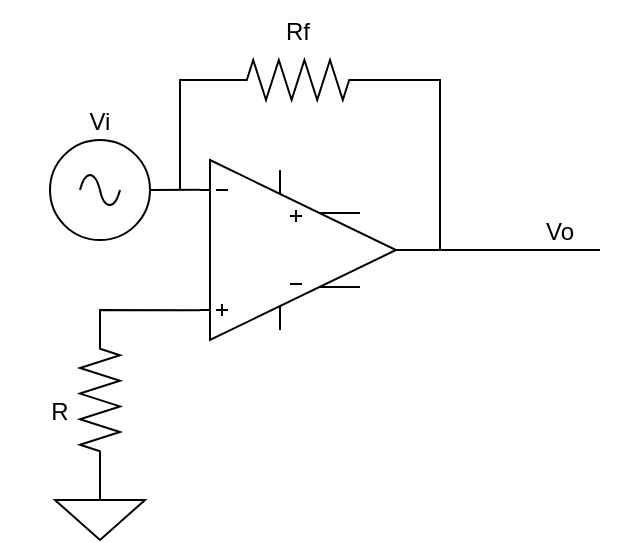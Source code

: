 <mxfile version="21.2.8" type="device">
  <diagram name="第 1 页" id="l9lkt5_mjGn__zZ7J9xY">
    <mxGraphModel dx="781" dy="544" grid="1" gridSize="10" guides="1" tooltips="1" connect="1" arrows="1" fold="1" page="1" pageScale="1" pageWidth="827" pageHeight="1169" math="0" shadow="0">
      <root>
        <mxCell id="0" />
        <mxCell id="1" parent="0" />
        <mxCell id="WoWV4C0FcebCr_B61rdA-1" value="" style="verticalLabelPosition=bottom;shadow=0;dashed=0;align=center;verticalAlign=top;shape=mxgraph.electrical.abstract.operational_amp_2;rotation=0;" vertex="1" parent="1">
          <mxGeometry x="280" y="200" width="98" height="90" as="geometry" />
        </mxCell>
        <mxCell id="WoWV4C0FcebCr_B61rdA-2" value="" style="pointerEvents=1;verticalLabelPosition=bottom;shadow=0;dashed=0;align=center;verticalAlign=top;shape=mxgraph.electrical.signal_sources.source;aspect=fixed;points=[[0.5,0,0],[1,0.5,0],[0.5,1,0],[0,0.5,0]];elSignalType=ac;" vertex="1" parent="1">
          <mxGeometry x="205" y="190" width="50" height="50" as="geometry" />
        </mxCell>
        <mxCell id="WoWV4C0FcebCr_B61rdA-3" value="" style="pointerEvents=1;verticalLabelPosition=bottom;shadow=0;dashed=0;align=center;verticalAlign=top;shape=mxgraph.electrical.resistors.resistor_2;rotation=90;" vertex="1" parent="1">
          <mxGeometry x="190" y="310" width="80" height="20" as="geometry" />
        </mxCell>
        <mxCell id="WoWV4C0FcebCr_B61rdA-4" value="" style="endArrow=none;rounded=0;exitX=1;exitY=0.5;exitDx=0;exitDy=0;exitPerimeter=0;entryX=0;entryY=0.165;entryDx=0;entryDy=0;entryPerimeter=0;" edge="1" parent="1" source="WoWV4C0FcebCr_B61rdA-2" target="WoWV4C0FcebCr_B61rdA-1">
          <mxGeometry width="50" height="50" relative="1" as="geometry">
            <mxPoint x="380" y="310" as="sourcePoint" />
            <mxPoint x="430" y="260" as="targetPoint" />
          </mxGeometry>
        </mxCell>
        <mxCell id="WoWV4C0FcebCr_B61rdA-5" value="" style="endArrow=none;rounded=0;exitX=0;exitY=0.5;exitDx=0;exitDy=0;exitPerimeter=0;entryX=0;entryY=0.835;entryDx=0;entryDy=0;entryPerimeter=0;" edge="1" parent="1" source="WoWV4C0FcebCr_B61rdA-3" target="WoWV4C0FcebCr_B61rdA-1">
          <mxGeometry width="50" height="50" relative="1" as="geometry">
            <mxPoint x="380" y="310" as="sourcePoint" />
            <mxPoint x="430" y="260" as="targetPoint" />
            <Array as="points">
              <mxPoint x="230" y="275" />
            </Array>
          </mxGeometry>
        </mxCell>
        <mxCell id="WoWV4C0FcebCr_B61rdA-6" value="" style="pointerEvents=1;verticalLabelPosition=bottom;shadow=0;dashed=0;align=center;verticalAlign=top;shape=mxgraph.electrical.signal_sources.signal_ground;" vertex="1" parent="1">
          <mxGeometry x="207.5" y="360" width="45" height="30" as="geometry" />
        </mxCell>
        <mxCell id="WoWV4C0FcebCr_B61rdA-7" value="" style="pointerEvents=1;verticalLabelPosition=bottom;shadow=0;dashed=0;align=center;verticalAlign=top;shape=mxgraph.electrical.resistors.resistor_2;rotation=-180;" vertex="1" parent="1">
          <mxGeometry x="289" y="150" width="80" height="20" as="geometry" />
        </mxCell>
        <mxCell id="WoWV4C0FcebCr_B61rdA-15" value="" style="endArrow=none;rounded=0;exitX=1;exitY=0.5;exitDx=0;exitDy=0;exitPerimeter=0;entryX=0;entryY=0.5;entryDx=0;entryDy=0;entryPerimeter=0;" edge="1" parent="1" source="WoWV4C0FcebCr_B61rdA-1" target="WoWV4C0FcebCr_B61rdA-7">
          <mxGeometry width="50" height="50" relative="1" as="geometry">
            <mxPoint x="390" y="250" as="sourcePoint" />
            <mxPoint x="440" y="200" as="targetPoint" />
            <Array as="points">
              <mxPoint x="400" y="245" />
              <mxPoint x="400" y="160" />
            </Array>
          </mxGeometry>
        </mxCell>
        <mxCell id="WoWV4C0FcebCr_B61rdA-16" value="" style="endArrow=none;rounded=0;entryX=1;entryY=0.5;entryDx=0;entryDy=0;entryPerimeter=0;" edge="1" parent="1" target="WoWV4C0FcebCr_B61rdA-7">
          <mxGeometry width="50" height="50" relative="1" as="geometry">
            <mxPoint x="270" y="215" as="sourcePoint" />
            <mxPoint x="430" y="255" as="targetPoint" />
            <Array as="points">
              <mxPoint x="270" y="160" />
            </Array>
          </mxGeometry>
        </mxCell>
        <mxCell id="WoWV4C0FcebCr_B61rdA-17" value="" style="endArrow=none;rounded=0;" edge="1" parent="1">
          <mxGeometry width="50" height="50" relative="1" as="geometry">
            <mxPoint x="400" y="245" as="sourcePoint" />
            <mxPoint x="480" y="245" as="targetPoint" />
          </mxGeometry>
        </mxCell>
        <mxCell id="WoWV4C0FcebCr_B61rdA-18" value="R" style="text;strokeColor=none;fillColor=none;align=center;verticalAlign=middle;rounded=0;" vertex="1" parent="1">
          <mxGeometry x="180" y="310" width="60" height="30" as="geometry" />
        </mxCell>
        <mxCell id="WoWV4C0FcebCr_B61rdA-19" value="Vo" style="text;strokeColor=none;fillColor=none;align=center;verticalAlign=middle;rounded=0;" vertex="1" parent="1">
          <mxGeometry x="430" y="220" width="60" height="30" as="geometry" />
        </mxCell>
        <mxCell id="WoWV4C0FcebCr_B61rdA-20" value="Vi" style="text;strokeColor=none;fillColor=none;align=center;verticalAlign=middle;rounded=0;" vertex="1" parent="1">
          <mxGeometry x="200" y="165" width="60" height="30" as="geometry" />
        </mxCell>
        <mxCell id="WoWV4C0FcebCr_B61rdA-21" value="Rf" style="text;strokeColor=none;fillColor=none;align=center;verticalAlign=middle;rounded=0;" vertex="1" parent="1">
          <mxGeometry x="299" y="120" width="60" height="30" as="geometry" />
        </mxCell>
      </root>
    </mxGraphModel>
  </diagram>
</mxfile>
